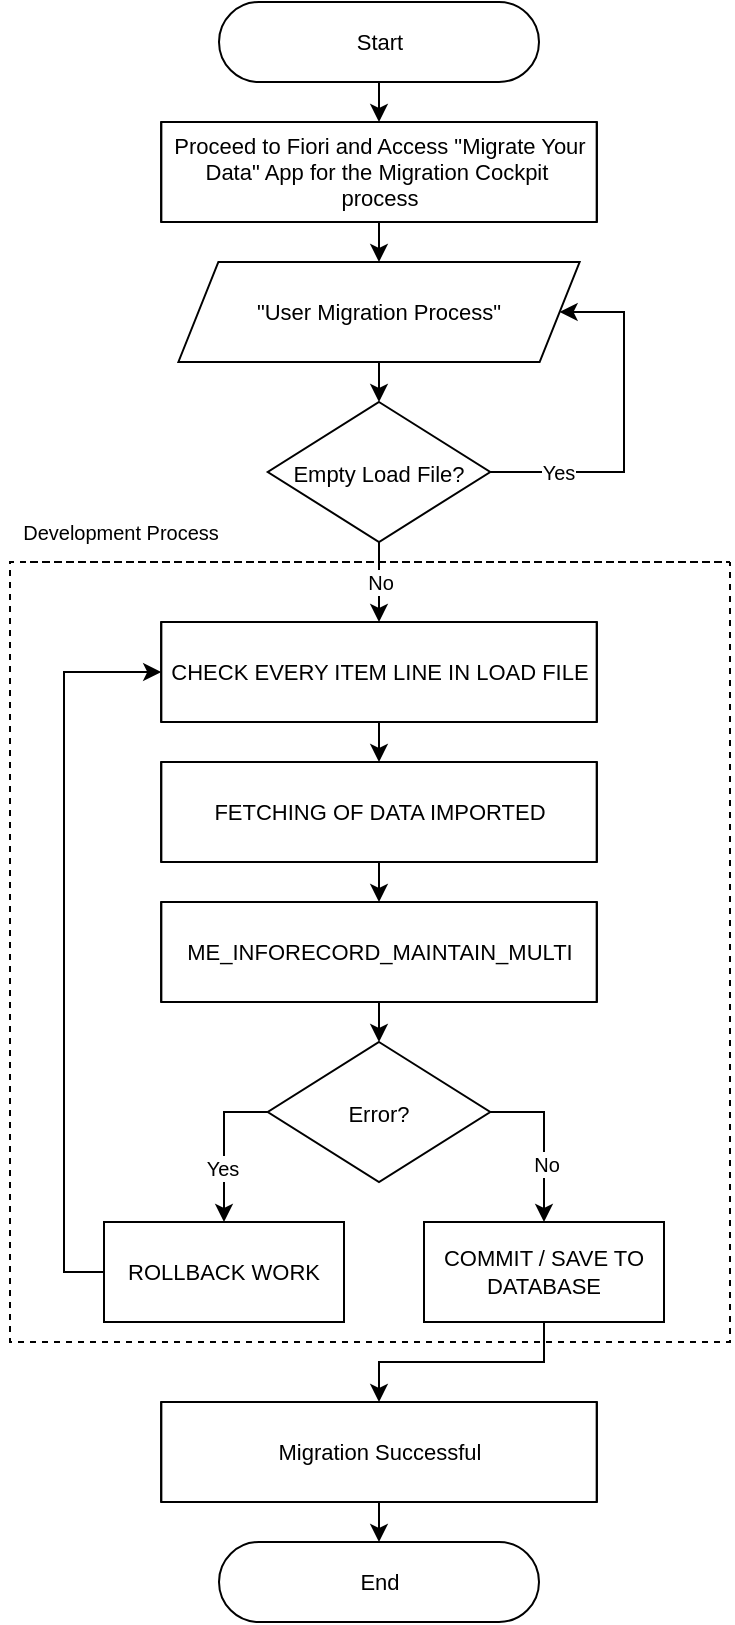 <mxfile version="24.7.3" type="github">
  <diagram name="Page-1" id="cNW_0x3yeWOU_eK-k_vI">
    <mxGraphModel dx="786" dy="477" grid="1" gridSize="10" guides="1" tooltips="1" connect="1" arrows="1" fold="1" page="1" pageScale="1" pageWidth="850" pageHeight="1100" math="0" shadow="0">
      <root>
        <mxCell id="0" />
        <mxCell id="1" parent="0" />
        <mxCell id="Vdz7RE_2nEgorDpmRRXa-21" style="edgeStyle=orthogonalEdgeStyle;rounded=0;orthogonalLoop=1;jettySize=auto;html=1;exitX=0.5;exitY=0.5;exitDx=0;exitDy=20;exitPerimeter=0;entryX=0.5;entryY=0;entryDx=0;entryDy=0;" edge="1" parent="1" source="Vdz7RE_2nEgorDpmRRXa-1" target="Vdz7RE_2nEgorDpmRRXa-20">
          <mxGeometry relative="1" as="geometry" />
        </mxCell>
        <mxCell id="Vdz7RE_2nEgorDpmRRXa-1" value="Start" style="html=1;dashed=0;whiteSpace=wrap;shape=mxgraph.dfd.start;fontSize=11;" vertex="1" parent="1">
          <mxGeometry x="174.5" y="60" width="160" height="40" as="geometry" />
        </mxCell>
        <mxCell id="Vdz7RE_2nEgorDpmRRXa-23" style="edgeStyle=orthogonalEdgeStyle;rounded=0;orthogonalLoop=1;jettySize=auto;html=1;exitX=0.5;exitY=1;exitDx=0;exitDy=0;entryX=0.5;entryY=0;entryDx=0;entryDy=0;" edge="1" parent="1" source="Vdz7RE_2nEgorDpmRRXa-4" target="Vdz7RE_2nEgorDpmRRXa-6">
          <mxGeometry relative="1" as="geometry" />
        </mxCell>
        <mxCell id="Vdz7RE_2nEgorDpmRRXa-4" value="&quot;User Migration Process&quot;" style="shape=parallelogram;perimeter=parallelogramPerimeter;whiteSpace=wrap;html=1;fixedSize=1;fontSize=11;" vertex="1" parent="1">
          <mxGeometry x="154.19" y="190" width="200.62" height="50" as="geometry" />
        </mxCell>
        <mxCell id="Vdz7RE_2nEgorDpmRRXa-24" style="edgeStyle=orthogonalEdgeStyle;rounded=0;orthogonalLoop=1;jettySize=auto;html=1;exitX=1;exitY=0.5;exitDx=0;exitDy=0;entryX=1;entryY=0.5;entryDx=0;entryDy=0;" edge="1" parent="1" source="Vdz7RE_2nEgorDpmRRXa-6" target="Vdz7RE_2nEgorDpmRRXa-4">
          <mxGeometry relative="1" as="geometry">
            <Array as="points">
              <mxPoint x="377" y="295" />
              <mxPoint x="377" y="215" />
            </Array>
          </mxGeometry>
        </mxCell>
        <mxCell id="Vdz7RE_2nEgorDpmRRXa-25" value="&lt;font style=&quot;font-size: 10px;&quot;&gt;Yes&lt;/font&gt;" style="edgeLabel;html=1;align=center;verticalAlign=middle;resizable=0;points=[];" vertex="1" connectable="0" parent="Vdz7RE_2nEgorDpmRRXa-24">
          <mxGeometry x="-0.618" relative="1" as="geometry">
            <mxPoint as="offset" />
          </mxGeometry>
        </mxCell>
        <mxCell id="Vdz7RE_2nEgorDpmRRXa-26" style="edgeStyle=orthogonalEdgeStyle;rounded=0;orthogonalLoop=1;jettySize=auto;html=1;exitX=0.5;exitY=1;exitDx=0;exitDy=0;entryX=0.5;entryY=0;entryDx=0;entryDy=0;" edge="1" parent="1" source="Vdz7RE_2nEgorDpmRRXa-6" target="Vdz7RE_2nEgorDpmRRXa-7">
          <mxGeometry relative="1" as="geometry" />
        </mxCell>
        <mxCell id="Vdz7RE_2nEgorDpmRRXa-36" value="&lt;font style=&quot;font-size: 10px;&quot;&gt;No&lt;/font&gt;" style="edgeLabel;html=1;align=center;verticalAlign=middle;resizable=0;points=[];" vertex="1" connectable="0" parent="Vdz7RE_2nEgorDpmRRXa-26">
          <mxGeometry x="-0.033" relative="1" as="geometry">
            <mxPoint as="offset" />
          </mxGeometry>
        </mxCell>
        <mxCell id="Vdz7RE_2nEgorDpmRRXa-6" value="Empty Load File?" style="rhombus;whiteSpace=wrap;html=1;fontSize=11;spacingTop=2;" vertex="1" parent="1">
          <mxGeometry x="198.88" y="260" width="111.25" height="70" as="geometry" />
        </mxCell>
        <mxCell id="Vdz7RE_2nEgorDpmRRXa-28" style="edgeStyle=orthogonalEdgeStyle;rounded=0;orthogonalLoop=1;jettySize=auto;html=1;exitX=0.5;exitY=1;exitDx=0;exitDy=0;entryX=0.5;entryY=0;entryDx=0;entryDy=0;" edge="1" parent="1" source="Vdz7RE_2nEgorDpmRRXa-7" target="Vdz7RE_2nEgorDpmRRXa-8">
          <mxGeometry relative="1" as="geometry" />
        </mxCell>
        <mxCell id="Vdz7RE_2nEgorDpmRRXa-7" value="CHECK EVERY ITEM LINE IN LOAD FILE" style="shape=process;whiteSpace=wrap;html=1;backgroundOutline=1;fontSize=11;size=0;" vertex="1" parent="1">
          <mxGeometry x="145.6" y="370" width="217.81" height="50" as="geometry" />
        </mxCell>
        <mxCell id="Vdz7RE_2nEgorDpmRRXa-29" style="edgeStyle=orthogonalEdgeStyle;rounded=0;orthogonalLoop=1;jettySize=auto;html=1;exitX=0.5;exitY=1;exitDx=0;exitDy=0;entryX=0.5;entryY=0;entryDx=0;entryDy=0;" edge="1" parent="1" source="Vdz7RE_2nEgorDpmRRXa-8" target="Vdz7RE_2nEgorDpmRRXa-9">
          <mxGeometry relative="1" as="geometry" />
        </mxCell>
        <mxCell id="Vdz7RE_2nEgorDpmRRXa-8" value="FETCHING OF DATA IMPORTED" style="shape=process;whiteSpace=wrap;html=1;backgroundOutline=1;fontSize=11;size=0;" vertex="1" parent="1">
          <mxGeometry x="145.6" y="440" width="217.81" height="50" as="geometry" />
        </mxCell>
        <mxCell id="Vdz7RE_2nEgorDpmRRXa-30" style="edgeStyle=orthogonalEdgeStyle;rounded=0;orthogonalLoop=1;jettySize=auto;html=1;exitX=0.5;exitY=1;exitDx=0;exitDy=0;entryX=0.5;entryY=0;entryDx=0;entryDy=0;" edge="1" parent="1" source="Vdz7RE_2nEgorDpmRRXa-9" target="Vdz7RE_2nEgorDpmRRXa-10">
          <mxGeometry relative="1" as="geometry" />
        </mxCell>
        <mxCell id="Vdz7RE_2nEgorDpmRRXa-9" value="ME_INFORECORD_MAINTAIN_MULTI" style="shape=process;whiteSpace=wrap;html=1;backgroundOutline=1;fontSize=11;size=0;" vertex="1" parent="1">
          <mxGeometry x="145.6" y="510" width="217.81" height="50" as="geometry" />
        </mxCell>
        <mxCell id="Vdz7RE_2nEgorDpmRRXa-15" style="edgeStyle=orthogonalEdgeStyle;rounded=0;orthogonalLoop=1;jettySize=auto;html=1;entryX=0.5;entryY=0;entryDx=0;entryDy=0;" edge="1" parent="1" source="Vdz7RE_2nEgorDpmRRXa-10" target="Vdz7RE_2nEgorDpmRRXa-12">
          <mxGeometry relative="1" as="geometry">
            <Array as="points">
              <mxPoint x="177" y="615" />
            </Array>
          </mxGeometry>
        </mxCell>
        <mxCell id="Vdz7RE_2nEgorDpmRRXa-34" value="&lt;font style=&quot;font-size: 10px;&quot;&gt;Yes&lt;/font&gt;" style="edgeLabel;html=1;align=center;verticalAlign=middle;resizable=0;points=[];" vertex="1" connectable="0" parent="Vdz7RE_2nEgorDpmRRXa-15">
          <mxGeometry x="0.298" y="-1" relative="1" as="geometry">
            <mxPoint as="offset" />
          </mxGeometry>
        </mxCell>
        <mxCell id="Vdz7RE_2nEgorDpmRRXa-16" style="edgeStyle=orthogonalEdgeStyle;rounded=0;orthogonalLoop=1;jettySize=auto;html=1;exitX=1;exitY=0.5;exitDx=0;exitDy=0;entryX=0.5;entryY=0;entryDx=0;entryDy=0;" edge="1" parent="1" source="Vdz7RE_2nEgorDpmRRXa-10" target="Vdz7RE_2nEgorDpmRRXa-13">
          <mxGeometry relative="1" as="geometry" />
        </mxCell>
        <mxCell id="Vdz7RE_2nEgorDpmRRXa-35" value="&lt;font style=&quot;font-size: 10px;&quot;&gt;No&lt;/font&gt;" style="edgeLabel;html=1;align=center;verticalAlign=middle;resizable=0;points=[];" vertex="1" connectable="0" parent="Vdz7RE_2nEgorDpmRRXa-16">
          <mxGeometry x="0.292" y="1" relative="1" as="geometry">
            <mxPoint as="offset" />
          </mxGeometry>
        </mxCell>
        <mxCell id="Vdz7RE_2nEgorDpmRRXa-10" value="Error?" style="rhombus;whiteSpace=wrap;html=1;fontSize=11;spacingTop=2;" vertex="1" parent="1">
          <mxGeometry x="198.88" y="580" width="111.25" height="70" as="geometry" />
        </mxCell>
        <mxCell id="Vdz7RE_2nEgorDpmRRXa-32" style="edgeStyle=orthogonalEdgeStyle;rounded=0;orthogonalLoop=1;jettySize=auto;html=1;exitX=0;exitY=0.5;exitDx=0;exitDy=0;entryX=0;entryY=0.5;entryDx=0;entryDy=0;" edge="1" parent="1" source="Vdz7RE_2nEgorDpmRRXa-12" target="Vdz7RE_2nEgorDpmRRXa-7">
          <mxGeometry relative="1" as="geometry" />
        </mxCell>
        <mxCell id="Vdz7RE_2nEgorDpmRRXa-12" value="ROLLBACK WORK" style="shape=process;whiteSpace=wrap;html=1;backgroundOutline=1;fontSize=11;size=0;" vertex="1" parent="1">
          <mxGeometry x="117" y="670" width="120" height="50" as="geometry" />
        </mxCell>
        <mxCell id="Vdz7RE_2nEgorDpmRRXa-18" style="edgeStyle=orthogonalEdgeStyle;rounded=0;orthogonalLoop=1;jettySize=auto;html=1;exitX=0.5;exitY=1;exitDx=0;exitDy=0;entryX=0.5;entryY=0;entryDx=0;entryDy=0;" edge="1" parent="1" source="Vdz7RE_2nEgorDpmRRXa-13" target="Vdz7RE_2nEgorDpmRRXa-17">
          <mxGeometry relative="1" as="geometry" />
        </mxCell>
        <mxCell id="Vdz7RE_2nEgorDpmRRXa-13" value="COMMIT / SAVE TO DATABASE" style="shape=process;whiteSpace=wrap;html=1;backgroundOutline=1;fontSize=11;size=0;" vertex="1" parent="1">
          <mxGeometry x="277" y="670" width="120" height="50" as="geometry" />
        </mxCell>
        <mxCell id="Vdz7RE_2nEgorDpmRRXa-17" value="Migration Successful" style="shape=process;whiteSpace=wrap;html=1;backgroundOutline=1;fontSize=11;size=0;" vertex="1" parent="1">
          <mxGeometry x="145.6" y="760" width="217.81" height="50" as="geometry" />
        </mxCell>
        <mxCell id="Vdz7RE_2nEgorDpmRRXa-19" value="End" style="html=1;dashed=0;whiteSpace=wrap;shape=mxgraph.dfd.start;fontSize=11;" vertex="1" parent="1">
          <mxGeometry x="174.5" y="830" width="160" height="40" as="geometry" />
        </mxCell>
        <mxCell id="Vdz7RE_2nEgorDpmRRXa-22" style="edgeStyle=orthogonalEdgeStyle;rounded=0;orthogonalLoop=1;jettySize=auto;html=1;exitX=0.5;exitY=1;exitDx=0;exitDy=0;entryX=0.5;entryY=0;entryDx=0;entryDy=0;" edge="1" parent="1" source="Vdz7RE_2nEgorDpmRRXa-20" target="Vdz7RE_2nEgorDpmRRXa-4">
          <mxGeometry relative="1" as="geometry" />
        </mxCell>
        <mxCell id="Vdz7RE_2nEgorDpmRRXa-20" value="Proceed to Fiori and Access &quot;Migrate Your Data&quot; App for the Migration Cockpit&amp;nbsp;&lt;div&gt;process&lt;/div&gt;" style="shape=process;whiteSpace=wrap;html=1;backgroundOutline=1;fontSize=11;size=0;" vertex="1" parent="1">
          <mxGeometry x="145.6" y="120" width="217.81" height="50" as="geometry" />
        </mxCell>
        <mxCell id="Vdz7RE_2nEgorDpmRRXa-31" style="edgeStyle=orthogonalEdgeStyle;rounded=0;orthogonalLoop=1;jettySize=auto;html=1;exitX=0.5;exitY=1;exitDx=0;exitDy=0;entryX=0.5;entryY=0.5;entryDx=0;entryDy=-20;entryPerimeter=0;" edge="1" parent="1" source="Vdz7RE_2nEgorDpmRRXa-17" target="Vdz7RE_2nEgorDpmRRXa-19">
          <mxGeometry relative="1" as="geometry" />
        </mxCell>
        <mxCell id="Vdz7RE_2nEgorDpmRRXa-37" value="" style="endArrow=none;dashed=1;html=1;rounded=0;" edge="1" parent="1">
          <mxGeometry width="50" height="50" relative="1" as="geometry">
            <mxPoint x="80" y="340" as="sourcePoint" />
            <mxPoint x="430" y="340" as="targetPoint" />
            <Array as="points">
              <mxPoint x="430" y="340" />
              <mxPoint x="70" y="340" />
              <mxPoint x="70" y="540" />
              <mxPoint x="70" y="730" />
              <mxPoint x="430" y="730" />
            </Array>
          </mxGeometry>
        </mxCell>
        <mxCell id="Vdz7RE_2nEgorDpmRRXa-38" value="Development Process" style="text;html=1;align=center;verticalAlign=middle;resizable=0;points=[];autosize=1;strokeColor=none;fillColor=none;fontSize=10;" vertex="1" parent="1">
          <mxGeometry x="65" y="310" width="120" height="30" as="geometry" />
        </mxCell>
      </root>
    </mxGraphModel>
  </diagram>
</mxfile>

